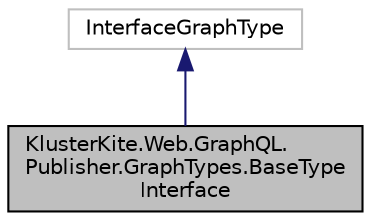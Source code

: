 digraph "KlusterKite.Web.GraphQL.Publisher.GraphTypes.BaseTypeInterface"
{
  edge [fontname="Helvetica",fontsize="10",labelfontname="Helvetica",labelfontsize="10"];
  node [fontname="Helvetica",fontsize="10",shape=record];
  Node4 [label="KlusterKite.Web.GraphQL.\lPublisher.GraphTypes.BaseType\lInterface",height=0.2,width=0.4,color="black", fillcolor="grey75", style="filled", fontcolor="black"];
  Node5 -> Node4 [dir="back",color="midnightblue",fontsize="10",style="solid",fontname="Helvetica"];
  Node5 [label="InterfaceGraphType",height=0.2,width=0.4,color="grey75", fillcolor="white", style="filled"];
}
